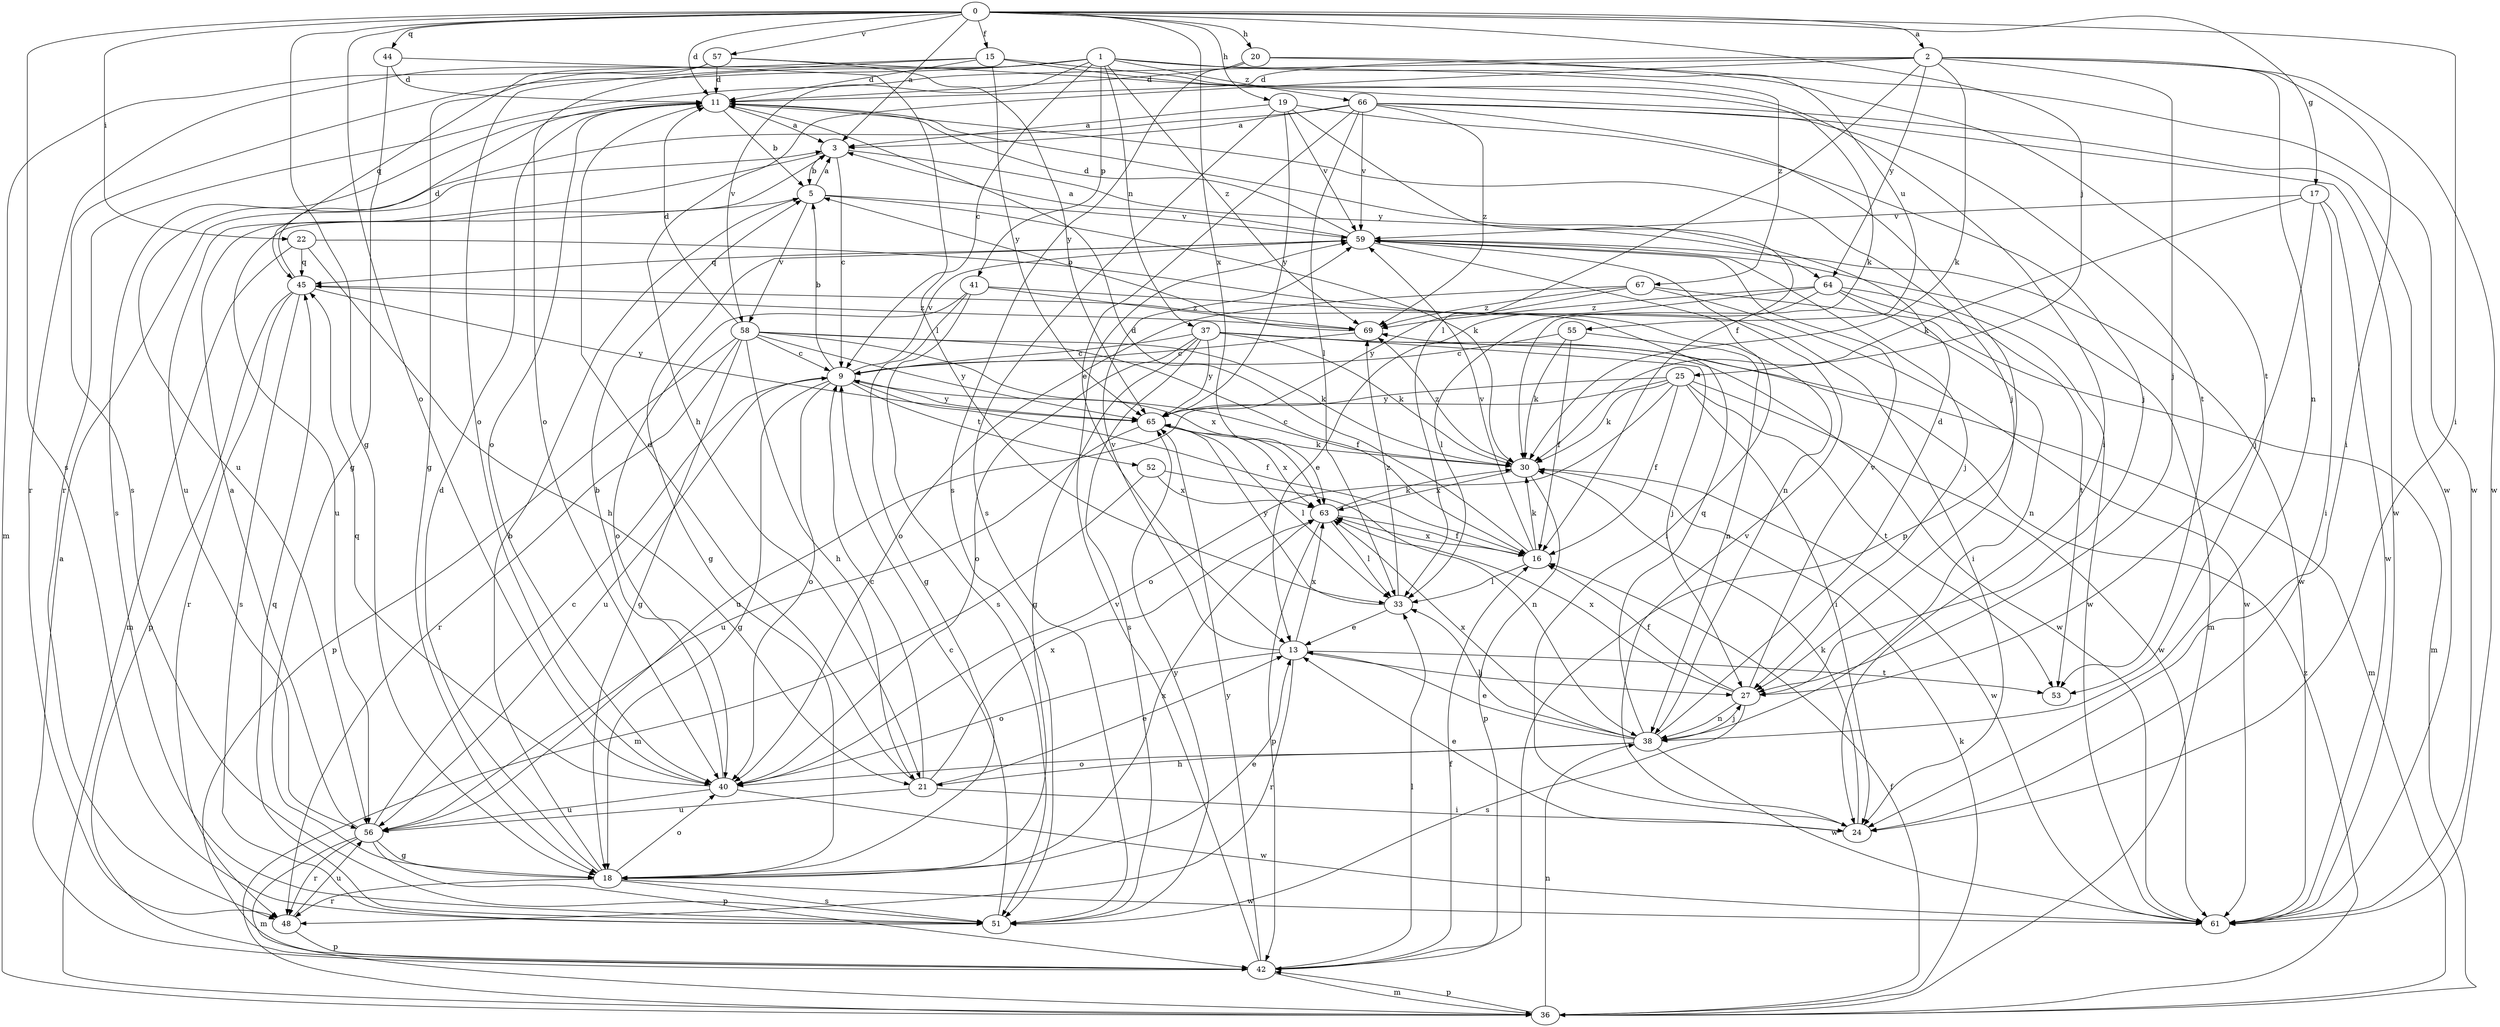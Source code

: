 strict digraph  {
0;
1;
2;
3;
5;
9;
11;
13;
15;
16;
17;
18;
19;
20;
21;
22;
24;
25;
27;
30;
33;
36;
37;
38;
40;
41;
42;
44;
45;
48;
51;
52;
53;
55;
56;
57;
58;
59;
61;
63;
64;
65;
66;
67;
69;
0 -> 2  [label=a];
0 -> 3  [label=a];
0 -> 11  [label=d];
0 -> 15  [label=f];
0 -> 17  [label=g];
0 -> 18  [label=g];
0 -> 19  [label=h];
0 -> 20  [label=h];
0 -> 22  [label=i];
0 -> 24  [label=i];
0 -> 25  [label=j];
0 -> 40  [label=o];
0 -> 44  [label=q];
0 -> 51  [label=s];
0 -> 57  [label=v];
0 -> 63  [label=x];
1 -> 9  [label=c];
1 -> 37  [label=n];
1 -> 40  [label=o];
1 -> 41  [label=p];
1 -> 45  [label=q];
1 -> 51  [label=s];
1 -> 55  [label=u];
1 -> 58  [label=v];
1 -> 66  [label=z];
1 -> 67  [label=z];
1 -> 69  [label=z];
2 -> 11  [label=d];
2 -> 21  [label=h];
2 -> 24  [label=i];
2 -> 27  [label=j];
2 -> 30  [label=k];
2 -> 33  [label=l];
2 -> 38  [label=n];
2 -> 48  [label=r];
2 -> 61  [label=w];
2 -> 64  [label=y];
3 -> 5  [label=b];
3 -> 9  [label=c];
3 -> 56  [label=u];
3 -> 64  [label=y];
5 -> 3  [label=a];
5 -> 30  [label=k];
5 -> 56  [label=u];
5 -> 58  [label=v];
5 -> 59  [label=v];
9 -> 5  [label=b];
9 -> 16  [label=f];
9 -> 18  [label=g];
9 -> 40  [label=o];
9 -> 52  [label=t];
9 -> 56  [label=u];
9 -> 59  [label=v];
9 -> 65  [label=y];
11 -> 3  [label=a];
11 -> 5  [label=b];
11 -> 27  [label=j];
11 -> 40  [label=o];
11 -> 51  [label=s];
13 -> 27  [label=j];
13 -> 40  [label=o];
13 -> 48  [label=r];
13 -> 53  [label=t];
13 -> 59  [label=v];
13 -> 63  [label=x];
15 -> 11  [label=d];
15 -> 24  [label=i];
15 -> 30  [label=k];
15 -> 40  [label=o];
15 -> 48  [label=r];
15 -> 65  [label=y];
16 -> 11  [label=d];
16 -> 30  [label=k];
16 -> 33  [label=l];
16 -> 59  [label=v];
16 -> 63  [label=x];
17 -> 24  [label=i];
17 -> 27  [label=j];
17 -> 30  [label=k];
17 -> 59  [label=v];
17 -> 61  [label=w];
18 -> 5  [label=b];
18 -> 11  [label=d];
18 -> 13  [label=e];
18 -> 40  [label=o];
18 -> 48  [label=r];
18 -> 51  [label=s];
18 -> 61  [label=w];
18 -> 63  [label=x];
19 -> 3  [label=a];
19 -> 16  [label=f];
19 -> 27  [label=j];
19 -> 51  [label=s];
19 -> 59  [label=v];
19 -> 65  [label=y];
20 -> 11  [label=d];
20 -> 51  [label=s];
20 -> 53  [label=t];
20 -> 61  [label=w];
21 -> 9  [label=c];
21 -> 11  [label=d];
21 -> 13  [label=e];
21 -> 24  [label=i];
21 -> 56  [label=u];
21 -> 63  [label=x];
22 -> 21  [label=h];
22 -> 36  [label=m];
22 -> 38  [label=n];
22 -> 45  [label=q];
24 -> 13  [label=e];
24 -> 30  [label=k];
24 -> 59  [label=v];
25 -> 16  [label=f];
25 -> 24  [label=i];
25 -> 30  [label=k];
25 -> 40  [label=o];
25 -> 53  [label=t];
25 -> 56  [label=u];
25 -> 61  [label=w];
25 -> 65  [label=y];
27 -> 16  [label=f];
27 -> 38  [label=n];
27 -> 51  [label=s];
27 -> 59  [label=v];
27 -> 63  [label=x];
30 -> 9  [label=c];
30 -> 42  [label=p];
30 -> 61  [label=w];
30 -> 63  [label=x];
30 -> 69  [label=z];
33 -> 13  [label=e];
33 -> 65  [label=y];
33 -> 69  [label=z];
36 -> 16  [label=f];
36 -> 30  [label=k];
36 -> 38  [label=n];
36 -> 42  [label=p];
36 -> 69  [label=z];
37 -> 9  [label=c];
37 -> 18  [label=g];
37 -> 27  [label=j];
37 -> 30  [label=k];
37 -> 36  [label=m];
37 -> 40  [label=o];
37 -> 51  [label=s];
37 -> 61  [label=w];
37 -> 65  [label=y];
38 -> 11  [label=d];
38 -> 13  [label=e];
38 -> 21  [label=h];
38 -> 27  [label=j];
38 -> 33  [label=l];
38 -> 40  [label=o];
38 -> 45  [label=q];
38 -> 61  [label=w];
38 -> 63  [label=x];
40 -> 5  [label=b];
40 -> 45  [label=q];
40 -> 56  [label=u];
40 -> 61  [label=w];
41 -> 18  [label=g];
41 -> 24  [label=i];
41 -> 40  [label=o];
41 -> 51  [label=s];
41 -> 69  [label=z];
42 -> 3  [label=a];
42 -> 16  [label=f];
42 -> 33  [label=l];
42 -> 36  [label=m];
42 -> 59  [label=v];
42 -> 65  [label=y];
44 -> 11  [label=d];
44 -> 18  [label=g];
44 -> 33  [label=l];
45 -> 11  [label=d];
45 -> 42  [label=p];
45 -> 48  [label=r];
45 -> 51  [label=s];
45 -> 65  [label=y];
45 -> 69  [label=z];
48 -> 42  [label=p];
48 -> 56  [label=u];
51 -> 9  [label=c];
51 -> 45  [label=q];
51 -> 65  [label=y];
52 -> 36  [label=m];
52 -> 38  [label=n];
52 -> 63  [label=x];
55 -> 9  [label=c];
55 -> 16  [label=f];
55 -> 30  [label=k];
55 -> 38  [label=n];
56 -> 3  [label=a];
56 -> 9  [label=c];
56 -> 18  [label=g];
56 -> 36  [label=m];
56 -> 42  [label=p];
56 -> 48  [label=r];
57 -> 11  [label=d];
57 -> 18  [label=g];
57 -> 36  [label=m];
57 -> 61  [label=w];
57 -> 65  [label=y];
58 -> 9  [label=c];
58 -> 11  [label=d];
58 -> 16  [label=f];
58 -> 18  [label=g];
58 -> 21  [label=h];
58 -> 30  [label=k];
58 -> 42  [label=p];
58 -> 48  [label=r];
58 -> 63  [label=x];
58 -> 65  [label=y];
59 -> 3  [label=a];
59 -> 11  [label=d];
59 -> 18  [label=g];
59 -> 24  [label=i];
59 -> 27  [label=j];
59 -> 36  [label=m];
59 -> 45  [label=q];
59 -> 61  [label=w];
63 -> 16  [label=f];
63 -> 30  [label=k];
63 -> 33  [label=l];
63 -> 42  [label=p];
64 -> 13  [label=e];
64 -> 33  [label=l];
64 -> 38  [label=n];
64 -> 53  [label=t];
64 -> 61  [label=w];
64 -> 69  [label=z];
65 -> 30  [label=k];
65 -> 33  [label=l];
65 -> 56  [label=u];
65 -> 63  [label=x];
66 -> 3  [label=a];
66 -> 13  [label=e];
66 -> 33  [label=l];
66 -> 42  [label=p];
66 -> 53  [label=t];
66 -> 56  [label=u];
66 -> 59  [label=v];
66 -> 61  [label=w];
66 -> 69  [label=z];
67 -> 36  [label=m];
67 -> 40  [label=o];
67 -> 61  [label=w];
67 -> 65  [label=y];
67 -> 69  [label=z];
69 -> 5  [label=b];
69 -> 9  [label=c];
}
